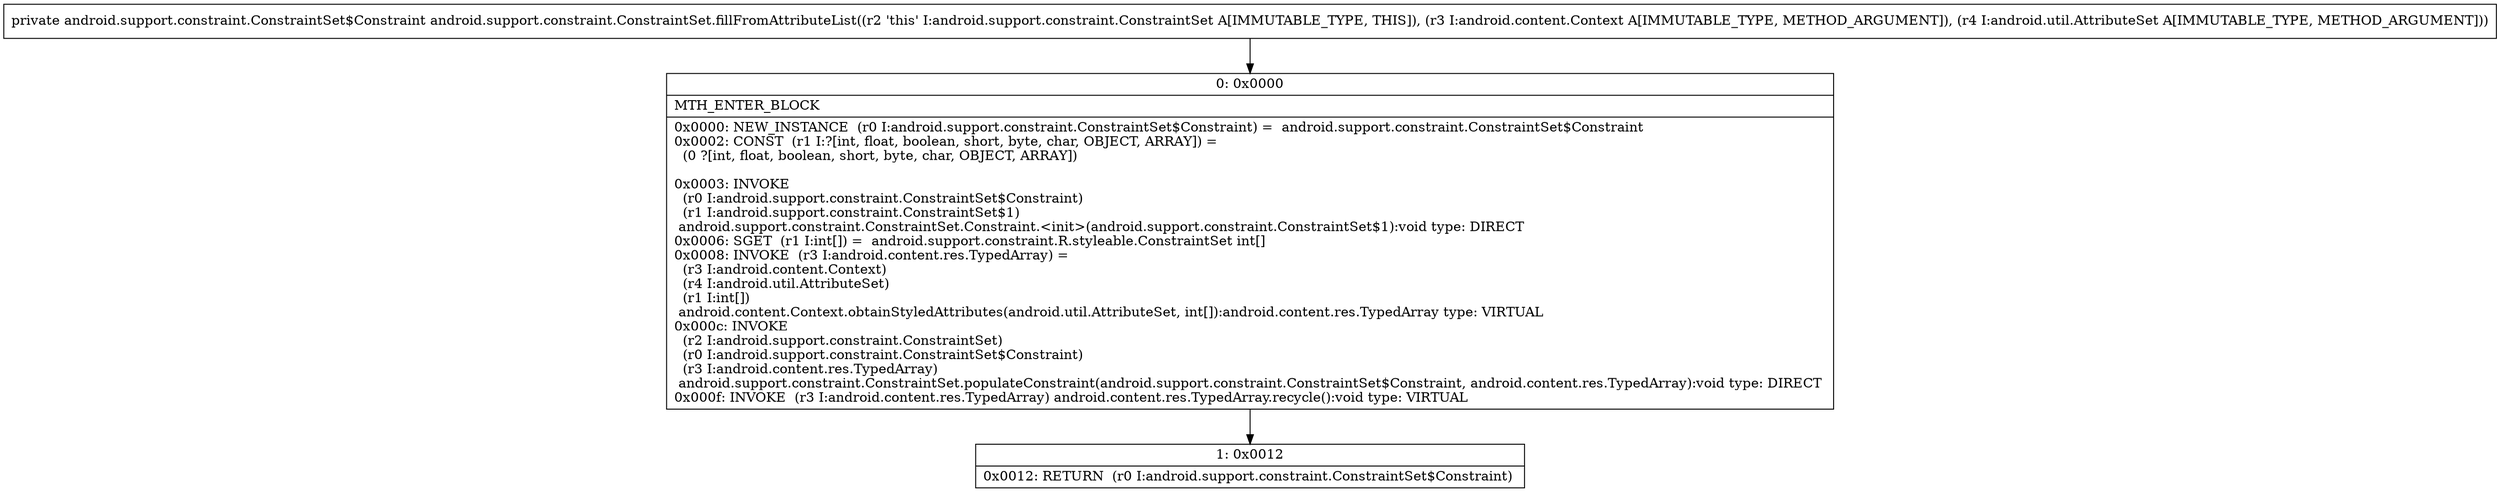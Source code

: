 digraph "CFG forandroid.support.constraint.ConstraintSet.fillFromAttributeList(Landroid\/content\/Context;Landroid\/util\/AttributeSet;)Landroid\/support\/constraint\/ConstraintSet$Constraint;" {
Node_0 [shape=record,label="{0\:\ 0x0000|MTH_ENTER_BLOCK\l|0x0000: NEW_INSTANCE  (r0 I:android.support.constraint.ConstraintSet$Constraint) =  android.support.constraint.ConstraintSet$Constraint \l0x0002: CONST  (r1 I:?[int, float, boolean, short, byte, char, OBJECT, ARRAY]) = \l  (0 ?[int, float, boolean, short, byte, char, OBJECT, ARRAY])\l \l0x0003: INVOKE  \l  (r0 I:android.support.constraint.ConstraintSet$Constraint)\l  (r1 I:android.support.constraint.ConstraintSet$1)\l android.support.constraint.ConstraintSet.Constraint.\<init\>(android.support.constraint.ConstraintSet$1):void type: DIRECT \l0x0006: SGET  (r1 I:int[]) =  android.support.constraint.R.styleable.ConstraintSet int[] \l0x0008: INVOKE  (r3 I:android.content.res.TypedArray) = \l  (r3 I:android.content.Context)\l  (r4 I:android.util.AttributeSet)\l  (r1 I:int[])\l android.content.Context.obtainStyledAttributes(android.util.AttributeSet, int[]):android.content.res.TypedArray type: VIRTUAL \l0x000c: INVOKE  \l  (r2 I:android.support.constraint.ConstraintSet)\l  (r0 I:android.support.constraint.ConstraintSet$Constraint)\l  (r3 I:android.content.res.TypedArray)\l android.support.constraint.ConstraintSet.populateConstraint(android.support.constraint.ConstraintSet$Constraint, android.content.res.TypedArray):void type: DIRECT \l0x000f: INVOKE  (r3 I:android.content.res.TypedArray) android.content.res.TypedArray.recycle():void type: VIRTUAL \l}"];
Node_1 [shape=record,label="{1\:\ 0x0012|0x0012: RETURN  (r0 I:android.support.constraint.ConstraintSet$Constraint) \l}"];
MethodNode[shape=record,label="{private android.support.constraint.ConstraintSet$Constraint android.support.constraint.ConstraintSet.fillFromAttributeList((r2 'this' I:android.support.constraint.ConstraintSet A[IMMUTABLE_TYPE, THIS]), (r3 I:android.content.Context A[IMMUTABLE_TYPE, METHOD_ARGUMENT]), (r4 I:android.util.AttributeSet A[IMMUTABLE_TYPE, METHOD_ARGUMENT])) }"];
MethodNode -> Node_0;
Node_0 -> Node_1;
}

